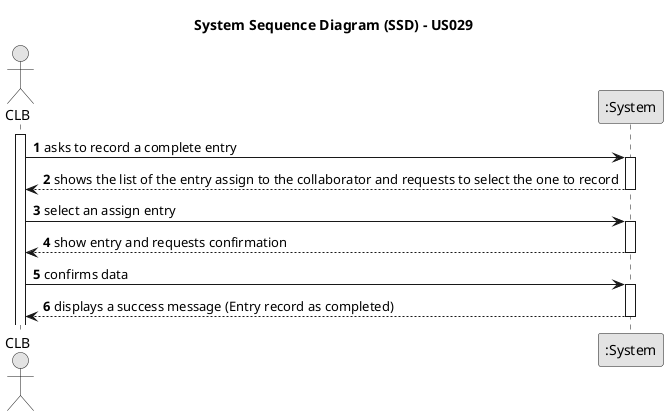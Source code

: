 @startuml
skinparam monochrome true
skinparam packageStyle rectangle
skinparam shadowing false

title System Sequence Diagram (SSD) - US029

autonumber

actor "CLB" as CLB
participant ":System" as System

activate CLB

    CLB -> System : asks to record a complete entry
    activate System

        System --> CLB : shows the list of the entry assign to the collaborator and requests to select the one to record
    deactivate System

    CLB -> System : select an assign entry

    activate System

        System --> CLB : show entry and requests confirmation
    deactivate System

    CLB -> System : confirms data
    activate System

        System --> CLB :  displays a success message (Entry record as completed)
    deactivate System

@enduml